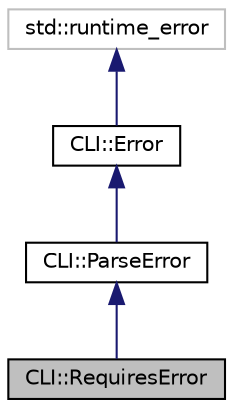 digraph "CLI::RequiresError"
{
  edge [fontname="Helvetica",fontsize="10",labelfontname="Helvetica",labelfontsize="10"];
  node [fontname="Helvetica",fontsize="10",shape=record];
  Node0 [label="CLI::RequiresError",height=0.2,width=0.4,color="black", fillcolor="grey75", style="filled", fontcolor="black"];
  Node1 -> Node0 [dir="back",color="midnightblue",fontsize="10",style="solid",fontname="Helvetica"];
  Node1 [label="CLI::ParseError",height=0.2,width=0.4,color="black", fillcolor="white", style="filled",URL="$struct_c_l_i_1_1_parse_error.html",tooltip="Anything that can error in Parse. "];
  Node2 -> Node1 [dir="back",color="midnightblue",fontsize="10",style="solid",fontname="Helvetica"];
  Node2 [label="CLI::Error",height=0.2,width=0.4,color="black", fillcolor="white", style="filled",URL="$struct_c_l_i_1_1_error.html",tooltip="All errors derive from this one. "];
  Node3 -> Node2 [dir="back",color="midnightblue",fontsize="10",style="solid",fontname="Helvetica"];
  Node3 [label="std::runtime_error",height=0.2,width=0.4,color="grey75", fillcolor="white", style="filled"];
}
